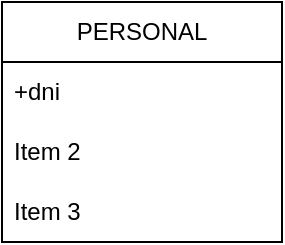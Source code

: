 <mxfile version="23.1.2" type="github">
  <diagram name="Página-1" id="JlnmGvt2A787iFXEalAE">
    <mxGraphModel dx="1050" dy="558" grid="1" gridSize="10" guides="1" tooltips="1" connect="1" arrows="1" fold="1" page="1" pageScale="1" pageWidth="827" pageHeight="1169" math="0" shadow="0">
      <root>
        <mxCell id="0" />
        <mxCell id="1" parent="0" />
        <mxCell id="7eNA12mq8woD1naOaloX-3" value="PERSONAL" style="swimlane;fontStyle=0;childLayout=stackLayout;horizontal=1;startSize=30;horizontalStack=0;resizeParent=1;resizeParentMax=0;resizeLast=0;collapsible=1;marginBottom=0;whiteSpace=wrap;html=1;" vertex="1" parent="1">
          <mxGeometry x="340" y="240" width="140" height="120" as="geometry" />
        </mxCell>
        <mxCell id="7eNA12mq8woD1naOaloX-4" value="+dni" style="text;strokeColor=none;fillColor=none;align=left;verticalAlign=middle;spacingLeft=4;spacingRight=4;overflow=hidden;points=[[0,0.5],[1,0.5]];portConstraint=eastwest;rotatable=0;whiteSpace=wrap;html=1;" vertex="1" parent="7eNA12mq8woD1naOaloX-3">
          <mxGeometry y="30" width="140" height="30" as="geometry" />
        </mxCell>
        <mxCell id="7eNA12mq8woD1naOaloX-5" value="Item 2" style="text;strokeColor=none;fillColor=none;align=left;verticalAlign=middle;spacingLeft=4;spacingRight=4;overflow=hidden;points=[[0,0.5],[1,0.5]];portConstraint=eastwest;rotatable=0;whiteSpace=wrap;html=1;" vertex="1" parent="7eNA12mq8woD1naOaloX-3">
          <mxGeometry y="60" width="140" height="30" as="geometry" />
        </mxCell>
        <mxCell id="7eNA12mq8woD1naOaloX-6" value="Item 3" style="text;strokeColor=none;fillColor=none;align=left;verticalAlign=middle;spacingLeft=4;spacingRight=4;overflow=hidden;points=[[0,0.5],[1,0.5]];portConstraint=eastwest;rotatable=0;whiteSpace=wrap;html=1;" vertex="1" parent="7eNA12mq8woD1naOaloX-3">
          <mxGeometry y="90" width="140" height="30" as="geometry" />
        </mxCell>
      </root>
    </mxGraphModel>
  </diagram>
</mxfile>
